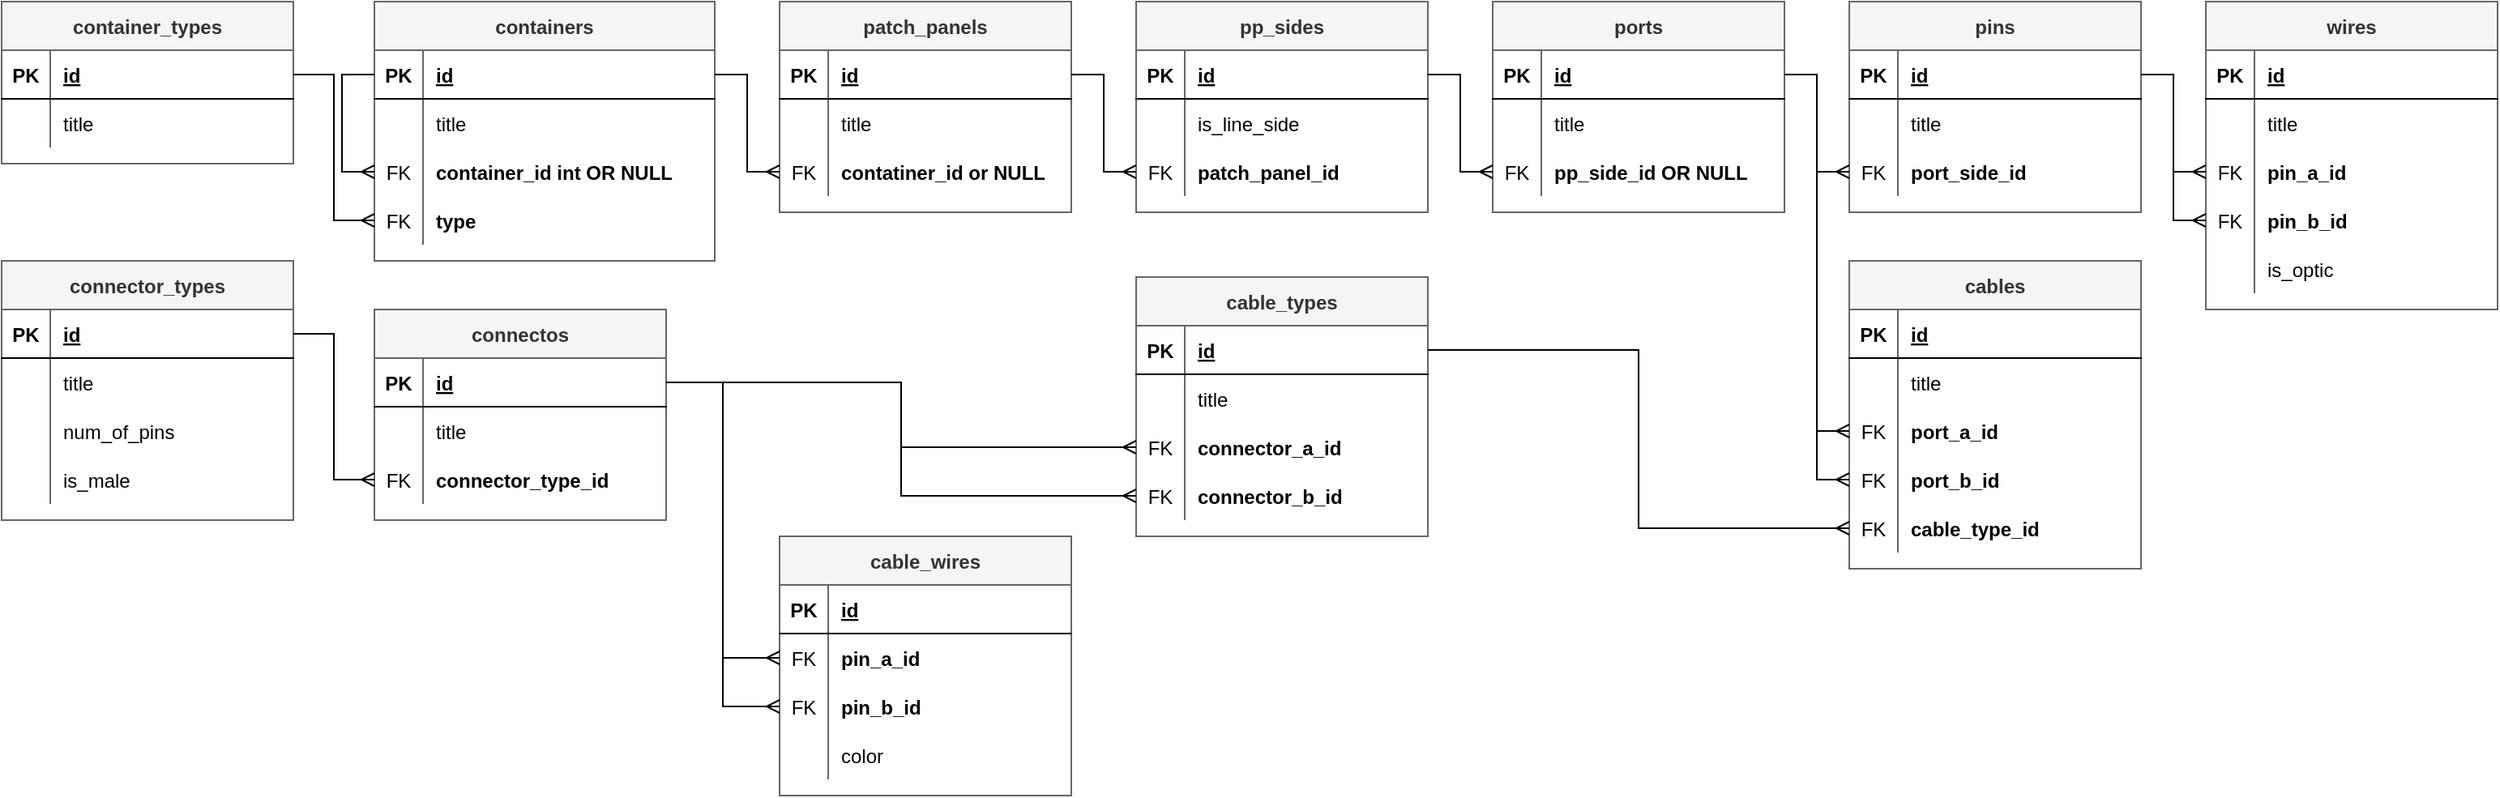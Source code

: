 <mxfile version="18.0.2" type="device"><diagram id="R2lEEEUBdFMjLlhIrx00" name="Page-1"><mxGraphModel dx="3685" dy="1444" grid="1" gridSize="10" guides="1" tooltips="1" connect="1" arrows="1" fold="1" page="1" pageScale="1" pageWidth="1100" pageHeight="850" math="0" shadow="0" extFonts="Permanent Marker^https://fonts.googleapis.com/css?family=Permanent+Marker"><root><mxCell id="0"/><mxCell id="1" parent="0"/><mxCell id="d-rkOkLlw-187rrHcZ13-1" value="containers" style="shape=table;startSize=30;container=1;collapsible=1;childLayout=tableLayout;fixedRows=1;rowLines=0;fontStyle=1;align=center;resizeLast=1;fillColor=#f5f5f5;strokeColor=#666666;fontColor=#333333;" parent="1" vertex="1"><mxGeometry x="-670" y="50" width="210" height="160" as="geometry"/></mxCell><mxCell id="d-rkOkLlw-187rrHcZ13-2" value="" style="shape=tableRow;horizontal=0;startSize=0;swimlaneHead=0;swimlaneBody=0;fillColor=none;collapsible=0;dropTarget=0;points=[[0,0.5],[1,0.5]];portConstraint=eastwest;top=0;left=0;right=0;bottom=1;" parent="d-rkOkLlw-187rrHcZ13-1" vertex="1"><mxGeometry y="30" width="210" height="30" as="geometry"/></mxCell><mxCell id="d-rkOkLlw-187rrHcZ13-3" value="PK" style="shape=partialRectangle;connectable=0;fillColor=none;top=0;left=0;bottom=0;right=0;fontStyle=1;overflow=hidden;" parent="d-rkOkLlw-187rrHcZ13-2" vertex="1"><mxGeometry width="30" height="30" as="geometry"><mxRectangle width="30" height="30" as="alternateBounds"/></mxGeometry></mxCell><mxCell id="d-rkOkLlw-187rrHcZ13-4" value="id" style="shape=partialRectangle;connectable=0;fillColor=none;top=0;left=0;bottom=0;right=0;align=left;spacingLeft=6;fontStyle=5;overflow=hidden;" parent="d-rkOkLlw-187rrHcZ13-2" vertex="1"><mxGeometry x="30" width="180" height="30" as="geometry"><mxRectangle width="180" height="30" as="alternateBounds"/></mxGeometry></mxCell><mxCell id="d-rkOkLlw-187rrHcZ13-5" value="" style="shape=tableRow;horizontal=0;startSize=0;swimlaneHead=0;swimlaneBody=0;fillColor=none;collapsible=0;dropTarget=0;points=[[0,0.5],[1,0.5]];portConstraint=eastwest;top=0;left=0;right=0;bottom=0;" parent="d-rkOkLlw-187rrHcZ13-1" vertex="1"><mxGeometry y="60" width="210" height="30" as="geometry"/></mxCell><mxCell id="d-rkOkLlw-187rrHcZ13-6" value="" style="shape=partialRectangle;connectable=0;fillColor=none;top=0;left=0;bottom=0;right=0;editable=1;overflow=hidden;" parent="d-rkOkLlw-187rrHcZ13-5" vertex="1"><mxGeometry width="30" height="30" as="geometry"><mxRectangle width="30" height="30" as="alternateBounds"/></mxGeometry></mxCell><mxCell id="d-rkOkLlw-187rrHcZ13-7" value="title" style="shape=partialRectangle;connectable=0;fillColor=none;top=0;left=0;bottom=0;right=0;align=left;spacingLeft=6;overflow=hidden;" parent="d-rkOkLlw-187rrHcZ13-5" vertex="1"><mxGeometry x="30" width="180" height="30" as="geometry"><mxRectangle width="180" height="30" as="alternateBounds"/></mxGeometry></mxCell><mxCell id="d-rkOkLlw-187rrHcZ13-31" style="edgeStyle=orthogonalEdgeStyle;rounded=0;orthogonalLoop=1;jettySize=auto;html=1;exitX=0;exitY=0.5;exitDx=0;exitDy=0;entryX=0;entryY=0.5;entryDx=0;entryDy=0;startArrow=ERmany;startFill=0;endArrow=none;endFill=0;" parent="d-rkOkLlw-187rrHcZ13-1" source="d-rkOkLlw-187rrHcZ13-8" target="d-rkOkLlw-187rrHcZ13-2" edge="1"><mxGeometry relative="1" as="geometry"/></mxCell><mxCell id="d-rkOkLlw-187rrHcZ13-8" value="" style="shape=tableRow;horizontal=0;startSize=0;swimlaneHead=0;swimlaneBody=0;fillColor=none;collapsible=0;dropTarget=0;points=[[0,0.5],[1,0.5]];portConstraint=eastwest;top=0;left=0;right=0;bottom=0;" parent="d-rkOkLlw-187rrHcZ13-1" vertex="1"><mxGeometry y="90" width="210" height="30" as="geometry"/></mxCell><mxCell id="d-rkOkLlw-187rrHcZ13-9" value="FK" style="shape=partialRectangle;connectable=0;fillColor=none;top=0;left=0;bottom=0;right=0;editable=1;overflow=hidden;" parent="d-rkOkLlw-187rrHcZ13-8" vertex="1"><mxGeometry width="30" height="30" as="geometry"><mxRectangle width="30" height="30" as="alternateBounds"/></mxGeometry></mxCell><mxCell id="d-rkOkLlw-187rrHcZ13-10" value="container_id int OR NULL" style="shape=partialRectangle;connectable=0;fillColor=none;top=0;left=0;bottom=0;right=0;align=left;spacingLeft=6;overflow=hidden;fontStyle=1" parent="d-rkOkLlw-187rrHcZ13-8" vertex="1"><mxGeometry x="30" width="180" height="30" as="geometry"><mxRectangle width="180" height="30" as="alternateBounds"/></mxGeometry></mxCell><mxCell id="d-rkOkLlw-187rrHcZ13-11" value="" style="shape=tableRow;horizontal=0;startSize=0;swimlaneHead=0;swimlaneBody=0;fillColor=none;collapsible=0;dropTarget=0;points=[[0,0.5],[1,0.5]];portConstraint=eastwest;top=0;left=0;right=0;bottom=0;fontStyle=1" parent="d-rkOkLlw-187rrHcZ13-1" vertex="1"><mxGeometry y="120" width="210" height="30" as="geometry"/></mxCell><mxCell id="d-rkOkLlw-187rrHcZ13-12" value="FK" style="shape=partialRectangle;connectable=0;fillColor=none;top=0;left=0;bottom=0;right=0;editable=1;overflow=hidden;fontStyle=0" parent="d-rkOkLlw-187rrHcZ13-11" vertex="1"><mxGeometry width="30" height="30" as="geometry"><mxRectangle width="30" height="30" as="alternateBounds"/></mxGeometry></mxCell><mxCell id="d-rkOkLlw-187rrHcZ13-13" value="type" style="shape=partialRectangle;connectable=0;fillColor=none;top=0;left=0;bottom=0;right=0;align=left;spacingLeft=6;overflow=hidden;fontStyle=1" parent="d-rkOkLlw-187rrHcZ13-11" vertex="1"><mxGeometry x="30" width="180" height="30" as="geometry"><mxRectangle width="180" height="30" as="alternateBounds"/></mxGeometry></mxCell><mxCell id="d-rkOkLlw-187rrHcZ13-17" value="container_types" style="shape=table;startSize=30;container=1;collapsible=1;childLayout=tableLayout;fixedRows=1;rowLines=0;fontStyle=1;align=center;resizeLast=1;fillColor=#f5f5f5;strokeColor=#666666;fontColor=#333333;" parent="1" vertex="1"><mxGeometry x="-900" y="50" width="180" height="100" as="geometry"/></mxCell><mxCell id="d-rkOkLlw-187rrHcZ13-18" value="" style="shape=tableRow;horizontal=0;startSize=0;swimlaneHead=0;swimlaneBody=0;fillColor=none;collapsible=0;dropTarget=0;points=[[0,0.5],[1,0.5]];portConstraint=eastwest;top=0;left=0;right=0;bottom=1;" parent="d-rkOkLlw-187rrHcZ13-17" vertex="1"><mxGeometry y="30" width="180" height="30" as="geometry"/></mxCell><mxCell id="d-rkOkLlw-187rrHcZ13-19" value="PK" style="shape=partialRectangle;connectable=0;fillColor=none;top=0;left=0;bottom=0;right=0;fontStyle=1;overflow=hidden;" parent="d-rkOkLlw-187rrHcZ13-18" vertex="1"><mxGeometry width="30" height="30" as="geometry"><mxRectangle width="30" height="30" as="alternateBounds"/></mxGeometry></mxCell><mxCell id="d-rkOkLlw-187rrHcZ13-20" value="id" style="shape=partialRectangle;connectable=0;fillColor=none;top=0;left=0;bottom=0;right=0;align=left;spacingLeft=6;fontStyle=5;overflow=hidden;" parent="d-rkOkLlw-187rrHcZ13-18" vertex="1"><mxGeometry x="30" width="150" height="30" as="geometry"><mxRectangle width="150" height="30" as="alternateBounds"/></mxGeometry></mxCell><mxCell id="d-rkOkLlw-187rrHcZ13-21" value="" style="shape=tableRow;horizontal=0;startSize=0;swimlaneHead=0;swimlaneBody=0;fillColor=none;collapsible=0;dropTarget=0;points=[[0,0.5],[1,0.5]];portConstraint=eastwest;top=0;left=0;right=0;bottom=0;" parent="d-rkOkLlw-187rrHcZ13-17" vertex="1"><mxGeometry y="60" width="180" height="30" as="geometry"/></mxCell><mxCell id="d-rkOkLlw-187rrHcZ13-22" value="" style="shape=partialRectangle;connectable=0;fillColor=none;top=0;left=0;bottom=0;right=0;editable=1;overflow=hidden;" parent="d-rkOkLlw-187rrHcZ13-21" vertex="1"><mxGeometry width="30" height="30" as="geometry"><mxRectangle width="30" height="30" as="alternateBounds"/></mxGeometry></mxCell><mxCell id="d-rkOkLlw-187rrHcZ13-23" value="title" style="shape=partialRectangle;connectable=0;fillColor=none;top=0;left=0;bottom=0;right=0;align=left;spacingLeft=6;overflow=hidden;" parent="d-rkOkLlw-187rrHcZ13-21" vertex="1"><mxGeometry x="30" width="150" height="30" as="geometry"><mxRectangle width="150" height="30" as="alternateBounds"/></mxGeometry></mxCell><mxCell id="d-rkOkLlw-187rrHcZ13-30" style="edgeStyle=orthogonalEdgeStyle;rounded=0;orthogonalLoop=1;jettySize=auto;html=1;exitX=0;exitY=0.5;exitDx=0;exitDy=0;entryX=1;entryY=0.5;entryDx=0;entryDy=0;startArrow=ERmany;startFill=0;endArrow=none;endFill=0;" parent="1" source="d-rkOkLlw-187rrHcZ13-11" target="d-rkOkLlw-187rrHcZ13-18" edge="1"><mxGeometry relative="1" as="geometry"/></mxCell><mxCell id="d-rkOkLlw-187rrHcZ13-32" value="patch_panels" style="shape=table;startSize=30;container=1;collapsible=1;childLayout=tableLayout;fixedRows=1;rowLines=0;fontStyle=1;align=center;resizeLast=1;fillColor=#f5f5f5;strokeColor=#666666;fontColor=#333333;" parent="1" vertex="1"><mxGeometry x="-420" y="50" width="180" height="130" as="geometry"/></mxCell><mxCell id="d-rkOkLlw-187rrHcZ13-33" value="" style="shape=tableRow;horizontal=0;startSize=0;swimlaneHead=0;swimlaneBody=0;fillColor=none;collapsible=0;dropTarget=0;points=[[0,0.5],[1,0.5]];portConstraint=eastwest;top=0;left=0;right=0;bottom=1;" parent="d-rkOkLlw-187rrHcZ13-32" vertex="1"><mxGeometry y="30" width="180" height="30" as="geometry"/></mxCell><mxCell id="d-rkOkLlw-187rrHcZ13-34" value="PK" style="shape=partialRectangle;connectable=0;fillColor=none;top=0;left=0;bottom=0;right=0;fontStyle=1;overflow=hidden;" parent="d-rkOkLlw-187rrHcZ13-33" vertex="1"><mxGeometry width="30" height="30" as="geometry"><mxRectangle width="30" height="30" as="alternateBounds"/></mxGeometry></mxCell><mxCell id="d-rkOkLlw-187rrHcZ13-35" value="id" style="shape=partialRectangle;connectable=0;fillColor=none;top=0;left=0;bottom=0;right=0;align=left;spacingLeft=6;fontStyle=5;overflow=hidden;" parent="d-rkOkLlw-187rrHcZ13-33" vertex="1"><mxGeometry x="30" width="150" height="30" as="geometry"><mxRectangle width="150" height="30" as="alternateBounds"/></mxGeometry></mxCell><mxCell id="d-rkOkLlw-187rrHcZ13-36" value="" style="shape=tableRow;horizontal=0;startSize=0;swimlaneHead=0;swimlaneBody=0;fillColor=none;collapsible=0;dropTarget=0;points=[[0,0.5],[1,0.5]];portConstraint=eastwest;top=0;left=0;right=0;bottom=0;" parent="d-rkOkLlw-187rrHcZ13-32" vertex="1"><mxGeometry y="60" width="180" height="30" as="geometry"/></mxCell><mxCell id="d-rkOkLlw-187rrHcZ13-37" value="" style="shape=partialRectangle;connectable=0;fillColor=none;top=0;left=0;bottom=0;right=0;editable=1;overflow=hidden;" parent="d-rkOkLlw-187rrHcZ13-36" vertex="1"><mxGeometry width="30" height="30" as="geometry"><mxRectangle width="30" height="30" as="alternateBounds"/></mxGeometry></mxCell><mxCell id="d-rkOkLlw-187rrHcZ13-38" value="title" style="shape=partialRectangle;connectable=0;fillColor=none;top=0;left=0;bottom=0;right=0;align=left;spacingLeft=6;overflow=hidden;" parent="d-rkOkLlw-187rrHcZ13-36" vertex="1"><mxGeometry x="30" width="150" height="30" as="geometry"><mxRectangle width="150" height="30" as="alternateBounds"/></mxGeometry></mxCell><mxCell id="d-rkOkLlw-187rrHcZ13-39" value="" style="shape=tableRow;horizontal=0;startSize=0;swimlaneHead=0;swimlaneBody=0;fillColor=none;collapsible=0;dropTarget=0;points=[[0,0.5],[1,0.5]];portConstraint=eastwest;top=0;left=0;right=0;bottom=0;" parent="d-rkOkLlw-187rrHcZ13-32" vertex="1"><mxGeometry y="90" width="180" height="30" as="geometry"/></mxCell><mxCell id="d-rkOkLlw-187rrHcZ13-40" value="FK" style="shape=partialRectangle;connectable=0;fillColor=none;top=0;left=0;bottom=0;right=0;editable=1;overflow=hidden;" parent="d-rkOkLlw-187rrHcZ13-39" vertex="1"><mxGeometry width="30" height="30" as="geometry"><mxRectangle width="30" height="30" as="alternateBounds"/></mxGeometry></mxCell><mxCell id="d-rkOkLlw-187rrHcZ13-41" value="contatiner_id or NULL" style="shape=partialRectangle;connectable=0;fillColor=none;top=0;left=0;bottom=0;right=0;align=left;spacingLeft=6;overflow=hidden;fontStyle=1" parent="d-rkOkLlw-187rrHcZ13-39" vertex="1"><mxGeometry x="30" width="150" height="30" as="geometry"><mxRectangle width="150" height="30" as="alternateBounds"/></mxGeometry></mxCell><mxCell id="d-rkOkLlw-187rrHcZ13-42" style="edgeStyle=orthogonalEdgeStyle;rounded=0;orthogonalLoop=1;jettySize=auto;html=1;exitX=0;exitY=0.5;exitDx=0;exitDy=0;entryX=1;entryY=0.5;entryDx=0;entryDy=0;startArrow=ERmany;startFill=0;endArrow=none;endFill=0;" parent="1" source="d-rkOkLlw-187rrHcZ13-39" target="d-rkOkLlw-187rrHcZ13-2" edge="1"><mxGeometry relative="1" as="geometry"/></mxCell><mxCell id="d-rkOkLlw-187rrHcZ13-46" value="pp_sides" style="shape=table;startSize=30;container=1;collapsible=1;childLayout=tableLayout;fixedRows=1;rowLines=0;fontStyle=1;align=center;resizeLast=1;fillColor=#f5f5f5;strokeColor=#666666;fontColor=#333333;" parent="1" vertex="1"><mxGeometry x="-200" y="50" width="180" height="130" as="geometry"/></mxCell><mxCell id="d-rkOkLlw-187rrHcZ13-47" value="" style="shape=tableRow;horizontal=0;startSize=0;swimlaneHead=0;swimlaneBody=0;fillColor=none;collapsible=0;dropTarget=0;points=[[0,0.5],[1,0.5]];portConstraint=eastwest;top=0;left=0;right=0;bottom=1;" parent="d-rkOkLlw-187rrHcZ13-46" vertex="1"><mxGeometry y="30" width="180" height="30" as="geometry"/></mxCell><mxCell id="d-rkOkLlw-187rrHcZ13-48" value="PK" style="shape=partialRectangle;connectable=0;fillColor=none;top=0;left=0;bottom=0;right=0;fontStyle=1;overflow=hidden;" parent="d-rkOkLlw-187rrHcZ13-47" vertex="1"><mxGeometry width="30" height="30" as="geometry"><mxRectangle width="30" height="30" as="alternateBounds"/></mxGeometry></mxCell><mxCell id="d-rkOkLlw-187rrHcZ13-49" value="id" style="shape=partialRectangle;connectable=0;fillColor=none;top=0;left=0;bottom=0;right=0;align=left;spacingLeft=6;fontStyle=5;overflow=hidden;" parent="d-rkOkLlw-187rrHcZ13-47" vertex="1"><mxGeometry x="30" width="150" height="30" as="geometry"><mxRectangle width="150" height="30" as="alternateBounds"/></mxGeometry></mxCell><mxCell id="d-rkOkLlw-187rrHcZ13-50" value="" style="shape=tableRow;horizontal=0;startSize=0;swimlaneHead=0;swimlaneBody=0;fillColor=none;collapsible=0;dropTarget=0;points=[[0,0.5],[1,0.5]];portConstraint=eastwest;top=0;left=0;right=0;bottom=0;" parent="d-rkOkLlw-187rrHcZ13-46" vertex="1"><mxGeometry y="60" width="180" height="30" as="geometry"/></mxCell><mxCell id="d-rkOkLlw-187rrHcZ13-51" value="" style="shape=partialRectangle;connectable=0;fillColor=none;top=0;left=0;bottom=0;right=0;editable=1;overflow=hidden;" parent="d-rkOkLlw-187rrHcZ13-50" vertex="1"><mxGeometry width="30" height="30" as="geometry"><mxRectangle width="30" height="30" as="alternateBounds"/></mxGeometry></mxCell><mxCell id="d-rkOkLlw-187rrHcZ13-52" value="is_line_side" style="shape=partialRectangle;connectable=0;fillColor=none;top=0;left=0;bottom=0;right=0;align=left;spacingLeft=6;overflow=hidden;" parent="d-rkOkLlw-187rrHcZ13-50" vertex="1"><mxGeometry x="30" width="150" height="30" as="geometry"><mxRectangle width="150" height="30" as="alternateBounds"/></mxGeometry></mxCell><mxCell id="d-rkOkLlw-187rrHcZ13-53" value="" style="shape=tableRow;horizontal=0;startSize=0;swimlaneHead=0;swimlaneBody=0;fillColor=none;collapsible=0;dropTarget=0;points=[[0,0.5],[1,0.5]];portConstraint=eastwest;top=0;left=0;right=0;bottom=0;" parent="d-rkOkLlw-187rrHcZ13-46" vertex="1"><mxGeometry y="90" width="180" height="30" as="geometry"/></mxCell><mxCell id="d-rkOkLlw-187rrHcZ13-54" value="FK" style="shape=partialRectangle;connectable=0;fillColor=none;top=0;left=0;bottom=0;right=0;editable=1;overflow=hidden;" parent="d-rkOkLlw-187rrHcZ13-53" vertex="1"><mxGeometry width="30" height="30" as="geometry"><mxRectangle width="30" height="30" as="alternateBounds"/></mxGeometry></mxCell><mxCell id="d-rkOkLlw-187rrHcZ13-55" value="patch_panel_id" style="shape=partialRectangle;connectable=0;fillColor=none;top=0;left=0;bottom=0;right=0;align=left;spacingLeft=6;overflow=hidden;fontStyle=1" parent="d-rkOkLlw-187rrHcZ13-53" vertex="1"><mxGeometry x="30" width="150" height="30" as="geometry"><mxRectangle width="150" height="30" as="alternateBounds"/></mxGeometry></mxCell><mxCell id="d-rkOkLlw-187rrHcZ13-56" style="edgeStyle=orthogonalEdgeStyle;rounded=0;orthogonalLoop=1;jettySize=auto;html=1;exitX=0;exitY=0.5;exitDx=0;exitDy=0;startArrow=ERmany;startFill=0;endArrow=none;endFill=0;" parent="1" source="d-rkOkLlw-187rrHcZ13-53" target="d-rkOkLlw-187rrHcZ13-33" edge="1"><mxGeometry relative="1" as="geometry"/></mxCell><mxCell id="d-rkOkLlw-187rrHcZ13-57" value="ports" style="shape=table;startSize=30;container=1;collapsible=1;childLayout=tableLayout;fixedRows=1;rowLines=0;fontStyle=1;align=center;resizeLast=1;fillColor=#f5f5f5;strokeColor=#666666;fontColor=#333333;" parent="1" vertex="1"><mxGeometry x="20" y="50" width="180" height="130" as="geometry"/></mxCell><mxCell id="d-rkOkLlw-187rrHcZ13-58" value="" style="shape=tableRow;horizontal=0;startSize=0;swimlaneHead=0;swimlaneBody=0;fillColor=none;collapsible=0;dropTarget=0;points=[[0,0.5],[1,0.5]];portConstraint=eastwest;top=0;left=0;right=0;bottom=1;" parent="d-rkOkLlw-187rrHcZ13-57" vertex="1"><mxGeometry y="30" width="180" height="30" as="geometry"/></mxCell><mxCell id="d-rkOkLlw-187rrHcZ13-59" value="PK" style="shape=partialRectangle;connectable=0;fillColor=none;top=0;left=0;bottom=0;right=0;fontStyle=1;overflow=hidden;" parent="d-rkOkLlw-187rrHcZ13-58" vertex="1"><mxGeometry width="30" height="30" as="geometry"><mxRectangle width="30" height="30" as="alternateBounds"/></mxGeometry></mxCell><mxCell id="d-rkOkLlw-187rrHcZ13-60" value="id" style="shape=partialRectangle;connectable=0;fillColor=none;top=0;left=0;bottom=0;right=0;align=left;spacingLeft=6;fontStyle=5;overflow=hidden;" parent="d-rkOkLlw-187rrHcZ13-58" vertex="1"><mxGeometry x="30" width="150" height="30" as="geometry"><mxRectangle width="150" height="30" as="alternateBounds"/></mxGeometry></mxCell><mxCell id="d-rkOkLlw-187rrHcZ13-61" value="" style="shape=tableRow;horizontal=0;startSize=0;swimlaneHead=0;swimlaneBody=0;fillColor=none;collapsible=0;dropTarget=0;points=[[0,0.5],[1,0.5]];portConstraint=eastwest;top=0;left=0;right=0;bottom=0;" parent="d-rkOkLlw-187rrHcZ13-57" vertex="1"><mxGeometry y="60" width="180" height="30" as="geometry"/></mxCell><mxCell id="d-rkOkLlw-187rrHcZ13-62" value="" style="shape=partialRectangle;connectable=0;fillColor=none;top=0;left=0;bottom=0;right=0;editable=1;overflow=hidden;" parent="d-rkOkLlw-187rrHcZ13-61" vertex="1"><mxGeometry width="30" height="30" as="geometry"><mxRectangle width="30" height="30" as="alternateBounds"/></mxGeometry></mxCell><mxCell id="d-rkOkLlw-187rrHcZ13-63" value="title" style="shape=partialRectangle;connectable=0;fillColor=none;top=0;left=0;bottom=0;right=0;align=left;spacingLeft=6;overflow=hidden;" parent="d-rkOkLlw-187rrHcZ13-61" vertex="1"><mxGeometry x="30" width="150" height="30" as="geometry"><mxRectangle width="150" height="30" as="alternateBounds"/></mxGeometry></mxCell><mxCell id="d-rkOkLlw-187rrHcZ13-64" value="" style="shape=tableRow;horizontal=0;startSize=0;swimlaneHead=0;swimlaneBody=0;fillColor=none;collapsible=0;dropTarget=0;points=[[0,0.5],[1,0.5]];portConstraint=eastwest;top=0;left=0;right=0;bottom=0;" parent="d-rkOkLlw-187rrHcZ13-57" vertex="1"><mxGeometry y="90" width="180" height="30" as="geometry"/></mxCell><mxCell id="d-rkOkLlw-187rrHcZ13-65" value="FK" style="shape=partialRectangle;connectable=0;fillColor=none;top=0;left=0;bottom=0;right=0;editable=1;overflow=hidden;" parent="d-rkOkLlw-187rrHcZ13-64" vertex="1"><mxGeometry width="30" height="30" as="geometry"><mxRectangle width="30" height="30" as="alternateBounds"/></mxGeometry></mxCell><mxCell id="d-rkOkLlw-187rrHcZ13-66" value="pp_side_id OR NULL" style="shape=partialRectangle;connectable=0;fillColor=none;top=0;left=0;bottom=0;right=0;align=left;spacingLeft=6;overflow=hidden;fontStyle=1" parent="d-rkOkLlw-187rrHcZ13-64" vertex="1"><mxGeometry x="30" width="150" height="30" as="geometry"><mxRectangle width="150" height="30" as="alternateBounds"/></mxGeometry></mxCell><mxCell id="d-rkOkLlw-187rrHcZ13-67" style="edgeStyle=orthogonalEdgeStyle;rounded=0;orthogonalLoop=1;jettySize=auto;html=1;exitX=0;exitY=0.5;exitDx=0;exitDy=0;entryX=1;entryY=0.5;entryDx=0;entryDy=0;startArrow=ERmany;startFill=0;endArrow=none;endFill=0;" parent="1" source="d-rkOkLlw-187rrHcZ13-64" target="d-rkOkLlw-187rrHcZ13-47" edge="1"><mxGeometry relative="1" as="geometry"/></mxCell><mxCell id="d-rkOkLlw-187rrHcZ13-79" value="pins" style="shape=table;startSize=30;container=1;collapsible=1;childLayout=tableLayout;fixedRows=1;rowLines=0;fontStyle=1;align=center;resizeLast=1;fillColor=#f5f5f5;strokeColor=#666666;fontColor=#333333;" parent="1" vertex="1"><mxGeometry x="240" y="50" width="180" height="130" as="geometry"/></mxCell><mxCell id="d-rkOkLlw-187rrHcZ13-80" value="" style="shape=tableRow;horizontal=0;startSize=0;swimlaneHead=0;swimlaneBody=0;fillColor=none;collapsible=0;dropTarget=0;points=[[0,0.5],[1,0.5]];portConstraint=eastwest;top=0;left=0;right=0;bottom=1;" parent="d-rkOkLlw-187rrHcZ13-79" vertex="1"><mxGeometry y="30" width="180" height="30" as="geometry"/></mxCell><mxCell id="d-rkOkLlw-187rrHcZ13-81" value="PK" style="shape=partialRectangle;connectable=0;fillColor=none;top=0;left=0;bottom=0;right=0;fontStyle=1;overflow=hidden;" parent="d-rkOkLlw-187rrHcZ13-80" vertex="1"><mxGeometry width="30" height="30" as="geometry"><mxRectangle width="30" height="30" as="alternateBounds"/></mxGeometry></mxCell><mxCell id="d-rkOkLlw-187rrHcZ13-82" value="id" style="shape=partialRectangle;connectable=0;fillColor=none;top=0;left=0;bottom=0;right=0;align=left;spacingLeft=6;fontStyle=5;overflow=hidden;" parent="d-rkOkLlw-187rrHcZ13-80" vertex="1"><mxGeometry x="30" width="150" height="30" as="geometry"><mxRectangle width="150" height="30" as="alternateBounds"/></mxGeometry></mxCell><mxCell id="d-rkOkLlw-187rrHcZ13-83" value="" style="shape=tableRow;horizontal=0;startSize=0;swimlaneHead=0;swimlaneBody=0;fillColor=none;collapsible=0;dropTarget=0;points=[[0,0.5],[1,0.5]];portConstraint=eastwest;top=0;left=0;right=0;bottom=0;" parent="d-rkOkLlw-187rrHcZ13-79" vertex="1"><mxGeometry y="60" width="180" height="30" as="geometry"/></mxCell><mxCell id="d-rkOkLlw-187rrHcZ13-84" value="" style="shape=partialRectangle;connectable=0;fillColor=none;top=0;left=0;bottom=0;right=0;editable=1;overflow=hidden;" parent="d-rkOkLlw-187rrHcZ13-83" vertex="1"><mxGeometry width="30" height="30" as="geometry"><mxRectangle width="30" height="30" as="alternateBounds"/></mxGeometry></mxCell><mxCell id="d-rkOkLlw-187rrHcZ13-85" value="title" style="shape=partialRectangle;connectable=0;fillColor=none;top=0;left=0;bottom=0;right=0;align=left;spacingLeft=6;overflow=hidden;" parent="d-rkOkLlw-187rrHcZ13-83" vertex="1"><mxGeometry x="30" width="150" height="30" as="geometry"><mxRectangle width="150" height="30" as="alternateBounds"/></mxGeometry></mxCell><mxCell id="d-rkOkLlw-187rrHcZ13-86" value="" style="shape=tableRow;horizontal=0;startSize=0;swimlaneHead=0;swimlaneBody=0;fillColor=none;collapsible=0;dropTarget=0;points=[[0,0.5],[1,0.5]];portConstraint=eastwest;top=0;left=0;right=0;bottom=0;" parent="d-rkOkLlw-187rrHcZ13-79" vertex="1"><mxGeometry y="90" width="180" height="30" as="geometry"/></mxCell><mxCell id="d-rkOkLlw-187rrHcZ13-87" value="FK" style="shape=partialRectangle;connectable=0;fillColor=none;top=0;left=0;bottom=0;right=0;editable=1;overflow=hidden;" parent="d-rkOkLlw-187rrHcZ13-86" vertex="1"><mxGeometry width="30" height="30" as="geometry"><mxRectangle width="30" height="30" as="alternateBounds"/></mxGeometry></mxCell><mxCell id="d-rkOkLlw-187rrHcZ13-88" value="port_side_id" style="shape=partialRectangle;connectable=0;fillColor=none;top=0;left=0;bottom=0;right=0;align=left;spacingLeft=6;overflow=hidden;fontStyle=1" parent="d-rkOkLlw-187rrHcZ13-86" vertex="1"><mxGeometry x="30" width="150" height="30" as="geometry"><mxRectangle width="150" height="30" as="alternateBounds"/></mxGeometry></mxCell><mxCell id="d-rkOkLlw-187rrHcZ13-89" style="edgeStyle=orthogonalEdgeStyle;rounded=0;orthogonalLoop=1;jettySize=auto;html=1;exitX=0;exitY=0.5;exitDx=0;exitDy=0;entryX=1;entryY=0.5;entryDx=0;entryDy=0;startArrow=ERmany;startFill=0;endArrow=none;endFill=0;" parent="1" source="d-rkOkLlw-187rrHcZ13-86" target="d-rkOkLlw-187rrHcZ13-58" edge="1"><mxGeometry relative="1" as="geometry"><mxPoint x="420" y="95" as="targetPoint"/></mxGeometry></mxCell><mxCell id="d-rkOkLlw-187rrHcZ13-90" value="cables" style="shape=table;startSize=30;container=1;collapsible=1;childLayout=tableLayout;fixedRows=1;rowLines=0;fontStyle=1;align=center;resizeLast=1;fillColor=#f5f5f5;strokeColor=#666666;fontColor=#333333;" parent="1" vertex="1"><mxGeometry x="240" y="210" width="180" height="190" as="geometry"/></mxCell><mxCell id="d-rkOkLlw-187rrHcZ13-91" value="" style="shape=tableRow;horizontal=0;startSize=0;swimlaneHead=0;swimlaneBody=0;fillColor=none;collapsible=0;dropTarget=0;points=[[0,0.5],[1,0.5]];portConstraint=eastwest;top=0;left=0;right=0;bottom=1;" parent="d-rkOkLlw-187rrHcZ13-90" vertex="1"><mxGeometry y="30" width="180" height="30" as="geometry"/></mxCell><mxCell id="d-rkOkLlw-187rrHcZ13-92" value="PK" style="shape=partialRectangle;connectable=0;fillColor=none;top=0;left=0;bottom=0;right=0;fontStyle=1;overflow=hidden;" parent="d-rkOkLlw-187rrHcZ13-91" vertex="1"><mxGeometry width="30" height="30" as="geometry"><mxRectangle width="30" height="30" as="alternateBounds"/></mxGeometry></mxCell><mxCell id="d-rkOkLlw-187rrHcZ13-93" value="id" style="shape=partialRectangle;connectable=0;fillColor=none;top=0;left=0;bottom=0;right=0;align=left;spacingLeft=6;fontStyle=5;overflow=hidden;" parent="d-rkOkLlw-187rrHcZ13-91" vertex="1"><mxGeometry x="30" width="150" height="30" as="geometry"><mxRectangle width="150" height="30" as="alternateBounds"/></mxGeometry></mxCell><mxCell id="d-rkOkLlw-187rrHcZ13-94" value="" style="shape=tableRow;horizontal=0;startSize=0;swimlaneHead=0;swimlaneBody=0;fillColor=none;collapsible=0;dropTarget=0;points=[[0,0.5],[1,0.5]];portConstraint=eastwest;top=0;left=0;right=0;bottom=0;" parent="d-rkOkLlw-187rrHcZ13-90" vertex="1"><mxGeometry y="60" width="180" height="30" as="geometry"/></mxCell><mxCell id="d-rkOkLlw-187rrHcZ13-95" value="" style="shape=partialRectangle;connectable=0;fillColor=none;top=0;left=0;bottom=0;right=0;editable=1;overflow=hidden;" parent="d-rkOkLlw-187rrHcZ13-94" vertex="1"><mxGeometry width="30" height="30" as="geometry"><mxRectangle width="30" height="30" as="alternateBounds"/></mxGeometry></mxCell><mxCell id="d-rkOkLlw-187rrHcZ13-96" value="title" style="shape=partialRectangle;connectable=0;fillColor=none;top=0;left=0;bottom=0;right=0;align=left;spacingLeft=6;overflow=hidden;" parent="d-rkOkLlw-187rrHcZ13-94" vertex="1"><mxGeometry x="30" width="150" height="30" as="geometry"><mxRectangle width="150" height="30" as="alternateBounds"/></mxGeometry></mxCell><mxCell id="d-rkOkLlw-187rrHcZ13-97" value="" style="shape=tableRow;horizontal=0;startSize=0;swimlaneHead=0;swimlaneBody=0;fillColor=none;collapsible=0;dropTarget=0;points=[[0,0.5],[1,0.5]];portConstraint=eastwest;top=0;left=0;right=0;bottom=0;" parent="d-rkOkLlw-187rrHcZ13-90" vertex="1"><mxGeometry y="90" width="180" height="30" as="geometry"/></mxCell><mxCell id="d-rkOkLlw-187rrHcZ13-98" value="FK" style="shape=partialRectangle;connectable=0;fillColor=none;top=0;left=0;bottom=0;right=0;editable=1;overflow=hidden;" parent="d-rkOkLlw-187rrHcZ13-97" vertex="1"><mxGeometry width="30" height="30" as="geometry"><mxRectangle width="30" height="30" as="alternateBounds"/></mxGeometry></mxCell><mxCell id="d-rkOkLlw-187rrHcZ13-99" value="port_a_id" style="shape=partialRectangle;connectable=0;fillColor=none;top=0;left=0;bottom=0;right=0;align=left;spacingLeft=6;overflow=hidden;fontStyle=1" parent="d-rkOkLlw-187rrHcZ13-97" vertex="1"><mxGeometry x="30" width="150" height="30" as="geometry"><mxRectangle width="150" height="30" as="alternateBounds"/></mxGeometry></mxCell><mxCell id="d-rkOkLlw-187rrHcZ13-110" value="" style="shape=tableRow;horizontal=0;startSize=0;swimlaneHead=0;swimlaneBody=0;fillColor=none;collapsible=0;dropTarget=0;points=[[0,0.5],[1,0.5]];portConstraint=eastwest;top=0;left=0;right=0;bottom=0;" parent="d-rkOkLlw-187rrHcZ13-90" vertex="1"><mxGeometry y="120" width="180" height="30" as="geometry"/></mxCell><mxCell id="d-rkOkLlw-187rrHcZ13-111" value="FK" style="shape=partialRectangle;connectable=0;fillColor=none;top=0;left=0;bottom=0;right=0;editable=1;overflow=hidden;" parent="d-rkOkLlw-187rrHcZ13-110" vertex="1"><mxGeometry width="30" height="30" as="geometry"><mxRectangle width="30" height="30" as="alternateBounds"/></mxGeometry></mxCell><mxCell id="d-rkOkLlw-187rrHcZ13-112" value="port_b_id" style="shape=partialRectangle;connectable=0;fillColor=none;top=0;left=0;bottom=0;right=0;align=left;spacingLeft=6;overflow=hidden;fontStyle=1" parent="d-rkOkLlw-187rrHcZ13-110" vertex="1"><mxGeometry x="30" width="150" height="30" as="geometry"><mxRectangle width="150" height="30" as="alternateBounds"/></mxGeometry></mxCell><mxCell id="d-rkOkLlw-187rrHcZ13-126" value="" style="shape=tableRow;horizontal=0;startSize=0;swimlaneHead=0;swimlaneBody=0;fillColor=none;collapsible=0;dropTarget=0;points=[[0,0.5],[1,0.5]];portConstraint=eastwest;top=0;left=0;right=0;bottom=0;" parent="d-rkOkLlw-187rrHcZ13-90" vertex="1"><mxGeometry y="150" width="180" height="30" as="geometry"/></mxCell><mxCell id="d-rkOkLlw-187rrHcZ13-127" value="FK" style="shape=partialRectangle;connectable=0;fillColor=none;top=0;left=0;bottom=0;right=0;editable=1;overflow=hidden;" parent="d-rkOkLlw-187rrHcZ13-126" vertex="1"><mxGeometry width="30" height="30" as="geometry"><mxRectangle width="30" height="30" as="alternateBounds"/></mxGeometry></mxCell><mxCell id="d-rkOkLlw-187rrHcZ13-128" value="cable_type_id" style="shape=partialRectangle;connectable=0;fillColor=none;top=0;left=0;bottom=0;right=0;align=left;spacingLeft=6;overflow=hidden;fontStyle=1" parent="d-rkOkLlw-187rrHcZ13-126" vertex="1"><mxGeometry x="30" width="150" height="30" as="geometry"><mxRectangle width="150" height="30" as="alternateBounds"/></mxGeometry></mxCell><mxCell id="d-rkOkLlw-187rrHcZ13-113" style="edgeStyle=orthogonalEdgeStyle;rounded=0;orthogonalLoop=1;jettySize=auto;html=1;exitX=0;exitY=0.5;exitDx=0;exitDy=0;startArrow=ERmany;startFill=0;endArrow=none;endFill=0;entryX=1;entryY=0.5;entryDx=0;entryDy=0;" parent="1" source="d-rkOkLlw-187rrHcZ13-97" target="d-rkOkLlw-187rrHcZ13-58" edge="1"><mxGeometry relative="1" as="geometry"><mxPoint x="420" y="95" as="targetPoint"/></mxGeometry></mxCell><mxCell id="d-rkOkLlw-187rrHcZ13-115" style="edgeStyle=orthogonalEdgeStyle;rounded=0;orthogonalLoop=1;jettySize=auto;html=1;exitX=0;exitY=0.5;exitDx=0;exitDy=0;startArrow=ERmany;startFill=0;endArrow=none;endFill=0;entryX=1;entryY=0.5;entryDx=0;entryDy=0;" parent="1" source="d-rkOkLlw-187rrHcZ13-110" target="d-rkOkLlw-187rrHcZ13-58" edge="1"><mxGeometry relative="1" as="geometry"><mxPoint x="420" y="95" as="targetPoint"/></mxGeometry></mxCell><mxCell id="d-rkOkLlw-187rrHcZ13-116" value="cable_types" style="shape=table;startSize=30;container=1;collapsible=1;childLayout=tableLayout;fixedRows=1;rowLines=0;fontStyle=1;align=center;resizeLast=1;fillColor=#f5f5f5;strokeColor=#666666;fontColor=#333333;" parent="1" vertex="1"><mxGeometry x="-200" y="220" width="180" height="160" as="geometry"/></mxCell><mxCell id="d-rkOkLlw-187rrHcZ13-117" value="" style="shape=tableRow;horizontal=0;startSize=0;swimlaneHead=0;swimlaneBody=0;fillColor=none;collapsible=0;dropTarget=0;points=[[0,0.5],[1,0.5]];portConstraint=eastwest;top=0;left=0;right=0;bottom=1;" parent="d-rkOkLlw-187rrHcZ13-116" vertex="1"><mxGeometry y="30" width="180" height="30" as="geometry"/></mxCell><mxCell id="d-rkOkLlw-187rrHcZ13-118" value="PK" style="shape=partialRectangle;connectable=0;fillColor=none;top=0;left=0;bottom=0;right=0;fontStyle=1;overflow=hidden;" parent="d-rkOkLlw-187rrHcZ13-117" vertex="1"><mxGeometry width="30" height="30" as="geometry"><mxRectangle width="30" height="30" as="alternateBounds"/></mxGeometry></mxCell><mxCell id="d-rkOkLlw-187rrHcZ13-119" value="id" style="shape=partialRectangle;connectable=0;fillColor=none;top=0;left=0;bottom=0;right=0;align=left;spacingLeft=6;fontStyle=5;overflow=hidden;" parent="d-rkOkLlw-187rrHcZ13-117" vertex="1"><mxGeometry x="30" width="150" height="30" as="geometry"><mxRectangle width="150" height="30" as="alternateBounds"/></mxGeometry></mxCell><mxCell id="d-rkOkLlw-187rrHcZ13-120" value="" style="shape=tableRow;horizontal=0;startSize=0;swimlaneHead=0;swimlaneBody=0;fillColor=none;collapsible=0;dropTarget=0;points=[[0,0.5],[1,0.5]];portConstraint=eastwest;top=0;left=0;right=0;bottom=0;" parent="d-rkOkLlw-187rrHcZ13-116" vertex="1"><mxGeometry y="60" width="180" height="30" as="geometry"/></mxCell><mxCell id="d-rkOkLlw-187rrHcZ13-121" value="" style="shape=partialRectangle;connectable=0;fillColor=none;top=0;left=0;bottom=0;right=0;editable=1;overflow=hidden;" parent="d-rkOkLlw-187rrHcZ13-120" vertex="1"><mxGeometry width="30" height="30" as="geometry"><mxRectangle width="30" height="30" as="alternateBounds"/></mxGeometry></mxCell><mxCell id="d-rkOkLlw-187rrHcZ13-122" value="title" style="shape=partialRectangle;connectable=0;fillColor=none;top=0;left=0;bottom=0;right=0;align=left;spacingLeft=6;overflow=hidden;" parent="d-rkOkLlw-187rrHcZ13-120" vertex="1"><mxGeometry x="30" width="150" height="30" as="geometry"><mxRectangle width="150" height="30" as="alternateBounds"/></mxGeometry></mxCell><mxCell id="d-rkOkLlw-187rrHcZ13-137" value="" style="shape=tableRow;horizontal=0;startSize=0;swimlaneHead=0;swimlaneBody=0;fillColor=none;collapsible=0;dropTarget=0;points=[[0,0.5],[1,0.5]];portConstraint=eastwest;top=0;left=0;right=0;bottom=0;" parent="d-rkOkLlw-187rrHcZ13-116" vertex="1"><mxGeometry y="90" width="180" height="30" as="geometry"/></mxCell><mxCell id="d-rkOkLlw-187rrHcZ13-138" value="FK" style="shape=partialRectangle;connectable=0;fillColor=none;top=0;left=0;bottom=0;right=0;editable=1;overflow=hidden;" parent="d-rkOkLlw-187rrHcZ13-137" vertex="1"><mxGeometry width="30" height="30" as="geometry"><mxRectangle width="30" height="30" as="alternateBounds"/></mxGeometry></mxCell><mxCell id="d-rkOkLlw-187rrHcZ13-139" value="connector_a_id" style="shape=partialRectangle;connectable=0;fillColor=none;top=0;left=0;bottom=0;right=0;align=left;spacingLeft=6;overflow=hidden;fontStyle=1" parent="d-rkOkLlw-187rrHcZ13-137" vertex="1"><mxGeometry x="30" width="150" height="30" as="geometry"><mxRectangle width="150" height="30" as="alternateBounds"/></mxGeometry></mxCell><mxCell id="d-rkOkLlw-187rrHcZ13-140" value="" style="shape=tableRow;horizontal=0;startSize=0;swimlaneHead=0;swimlaneBody=0;fillColor=none;collapsible=0;dropTarget=0;points=[[0,0.5],[1,0.5]];portConstraint=eastwest;top=0;left=0;right=0;bottom=0;" parent="d-rkOkLlw-187rrHcZ13-116" vertex="1"><mxGeometry y="120" width="180" height="30" as="geometry"/></mxCell><mxCell id="d-rkOkLlw-187rrHcZ13-141" value="FK" style="shape=partialRectangle;connectable=0;fillColor=none;top=0;left=0;bottom=0;right=0;editable=1;overflow=hidden;" parent="d-rkOkLlw-187rrHcZ13-140" vertex="1"><mxGeometry width="30" height="30" as="geometry"><mxRectangle width="30" height="30" as="alternateBounds"/></mxGeometry></mxCell><mxCell id="d-rkOkLlw-187rrHcZ13-142" value="connector_b_id" style="shape=partialRectangle;connectable=0;fillColor=none;top=0;left=0;bottom=0;right=0;align=left;spacingLeft=6;overflow=hidden;fontStyle=1" parent="d-rkOkLlw-187rrHcZ13-140" vertex="1"><mxGeometry x="30" width="150" height="30" as="geometry"><mxRectangle width="150" height="30" as="alternateBounds"/></mxGeometry></mxCell><mxCell id="d-rkOkLlw-187rrHcZ13-129" style="edgeStyle=orthogonalEdgeStyle;rounded=0;orthogonalLoop=1;jettySize=auto;html=1;exitX=0;exitY=0.5;exitDx=0;exitDy=0;entryX=1;entryY=0.5;entryDx=0;entryDy=0;startArrow=ERmany;startFill=0;endArrow=none;endFill=0;" parent="1" source="d-rkOkLlw-187rrHcZ13-126" target="d-rkOkLlw-187rrHcZ13-117" edge="1"><mxGeometry relative="1" as="geometry"/></mxCell><mxCell id="d-rkOkLlw-187rrHcZ13-130" value="connector_types" style="shape=table;startSize=30;container=1;collapsible=1;childLayout=tableLayout;fixedRows=1;rowLines=0;fontStyle=1;align=center;resizeLast=1;fillColor=#f5f5f5;strokeColor=#666666;fontColor=#333333;" parent="1" vertex="1"><mxGeometry x="-900" y="210" width="180" height="160" as="geometry"/></mxCell><mxCell id="d-rkOkLlw-187rrHcZ13-131" value="" style="shape=tableRow;horizontal=0;startSize=0;swimlaneHead=0;swimlaneBody=0;fillColor=none;collapsible=0;dropTarget=0;points=[[0,0.5],[1,0.5]];portConstraint=eastwest;top=0;left=0;right=0;bottom=1;" parent="d-rkOkLlw-187rrHcZ13-130" vertex="1"><mxGeometry y="30" width="180" height="30" as="geometry"/></mxCell><mxCell id="d-rkOkLlw-187rrHcZ13-132" value="PK" style="shape=partialRectangle;connectable=0;fillColor=none;top=0;left=0;bottom=0;right=0;fontStyle=1;overflow=hidden;" parent="d-rkOkLlw-187rrHcZ13-131" vertex="1"><mxGeometry width="30" height="30" as="geometry"><mxRectangle width="30" height="30" as="alternateBounds"/></mxGeometry></mxCell><mxCell id="d-rkOkLlw-187rrHcZ13-133" value="id" style="shape=partialRectangle;connectable=0;fillColor=none;top=0;left=0;bottom=0;right=0;align=left;spacingLeft=6;fontStyle=5;overflow=hidden;" parent="d-rkOkLlw-187rrHcZ13-131" vertex="1"><mxGeometry x="30" width="150" height="30" as="geometry"><mxRectangle width="150" height="30" as="alternateBounds"/></mxGeometry></mxCell><mxCell id="d-rkOkLlw-187rrHcZ13-134" value="" style="shape=tableRow;horizontal=0;startSize=0;swimlaneHead=0;swimlaneBody=0;fillColor=none;collapsible=0;dropTarget=0;points=[[0,0.5],[1,0.5]];portConstraint=eastwest;top=0;left=0;right=0;bottom=0;" parent="d-rkOkLlw-187rrHcZ13-130" vertex="1"><mxGeometry y="60" width="180" height="30" as="geometry"/></mxCell><mxCell id="d-rkOkLlw-187rrHcZ13-135" value="" style="shape=partialRectangle;connectable=0;fillColor=none;top=0;left=0;bottom=0;right=0;editable=1;overflow=hidden;" parent="d-rkOkLlw-187rrHcZ13-134" vertex="1"><mxGeometry width="30" height="30" as="geometry"><mxRectangle width="30" height="30" as="alternateBounds"/></mxGeometry></mxCell><mxCell id="d-rkOkLlw-187rrHcZ13-136" value="title" style="shape=partialRectangle;connectable=0;fillColor=none;top=0;left=0;bottom=0;right=0;align=left;spacingLeft=6;overflow=hidden;" parent="d-rkOkLlw-187rrHcZ13-134" vertex="1"><mxGeometry x="30" width="150" height="30" as="geometry"><mxRectangle width="150" height="30" as="alternateBounds"/></mxGeometry></mxCell><mxCell id="d-rkOkLlw-187rrHcZ13-145" value="" style="shape=tableRow;horizontal=0;startSize=0;swimlaneHead=0;swimlaneBody=0;fillColor=none;collapsible=0;dropTarget=0;points=[[0,0.5],[1,0.5]];portConstraint=eastwest;top=0;left=0;right=0;bottom=0;" parent="d-rkOkLlw-187rrHcZ13-130" vertex="1"><mxGeometry y="90" width="180" height="30" as="geometry"/></mxCell><mxCell id="d-rkOkLlw-187rrHcZ13-146" value="" style="shape=partialRectangle;connectable=0;fillColor=none;top=0;left=0;bottom=0;right=0;editable=1;overflow=hidden;" parent="d-rkOkLlw-187rrHcZ13-145" vertex="1"><mxGeometry width="30" height="30" as="geometry"><mxRectangle width="30" height="30" as="alternateBounds"/></mxGeometry></mxCell><mxCell id="d-rkOkLlw-187rrHcZ13-147" value="num_of_pins" style="shape=partialRectangle;connectable=0;fillColor=none;top=0;left=0;bottom=0;right=0;align=left;spacingLeft=6;overflow=hidden;" parent="d-rkOkLlw-187rrHcZ13-145" vertex="1"><mxGeometry x="30" width="150" height="30" as="geometry"><mxRectangle width="150" height="30" as="alternateBounds"/></mxGeometry></mxCell><mxCell id="d-rkOkLlw-187rrHcZ13-148" value="" style="shape=tableRow;horizontal=0;startSize=0;swimlaneHead=0;swimlaneBody=0;fillColor=none;collapsible=0;dropTarget=0;points=[[0,0.5],[1,0.5]];portConstraint=eastwest;top=0;left=0;right=0;bottom=0;" parent="d-rkOkLlw-187rrHcZ13-130" vertex="1"><mxGeometry y="120" width="180" height="30" as="geometry"/></mxCell><mxCell id="d-rkOkLlw-187rrHcZ13-149" value="" style="shape=partialRectangle;connectable=0;fillColor=none;top=0;left=0;bottom=0;right=0;editable=1;overflow=hidden;" parent="d-rkOkLlw-187rrHcZ13-148" vertex="1"><mxGeometry width="30" height="30" as="geometry"><mxRectangle width="30" height="30" as="alternateBounds"/></mxGeometry></mxCell><mxCell id="d-rkOkLlw-187rrHcZ13-150" value="is_male" style="shape=partialRectangle;connectable=0;fillColor=none;top=0;left=0;bottom=0;right=0;align=left;spacingLeft=6;overflow=hidden;" parent="d-rkOkLlw-187rrHcZ13-148" vertex="1"><mxGeometry x="30" width="150" height="30" as="geometry"><mxRectangle width="150" height="30" as="alternateBounds"/></mxGeometry></mxCell><mxCell id="d-rkOkLlw-187rrHcZ13-143" style="edgeStyle=orthogonalEdgeStyle;rounded=0;orthogonalLoop=1;jettySize=auto;html=1;exitX=0;exitY=0.5;exitDx=0;exitDy=0;startArrow=ERmany;startFill=0;endArrow=none;endFill=0;entryX=1;entryY=0.5;entryDx=0;entryDy=0;" parent="1" source="d-rkOkLlw-187rrHcZ13-137" target="d-rkOkLlw-187rrHcZ13-180" edge="1"><mxGeometry relative="1" as="geometry"><mxPoint x="240" y="500" as="targetPoint"/></mxGeometry></mxCell><mxCell id="d-rkOkLlw-187rrHcZ13-144" style="edgeStyle=orthogonalEdgeStyle;rounded=0;orthogonalLoop=1;jettySize=auto;html=1;exitX=0;exitY=0.5;exitDx=0;exitDy=0;startArrow=ERmany;startFill=0;endArrow=none;endFill=0;entryX=1;entryY=0.5;entryDx=0;entryDy=0;" parent="1" source="d-rkOkLlw-187rrHcZ13-140" target="d-rkOkLlw-187rrHcZ13-180" edge="1"><mxGeometry relative="1" as="geometry"><mxPoint x="20" y="420" as="targetPoint"/></mxGeometry></mxCell><mxCell id="d-rkOkLlw-187rrHcZ13-151" value="wires" style="shape=table;startSize=30;container=1;collapsible=1;childLayout=tableLayout;fixedRows=1;rowLines=0;fontStyle=1;align=center;resizeLast=1;fillColor=#f5f5f5;strokeColor=#666666;fontColor=#333333;" parent="1" vertex="1"><mxGeometry x="460" y="50" width="180" height="190" as="geometry"/></mxCell><mxCell id="d-rkOkLlw-187rrHcZ13-152" value="" style="shape=tableRow;horizontal=0;startSize=0;swimlaneHead=0;swimlaneBody=0;fillColor=none;collapsible=0;dropTarget=0;points=[[0,0.5],[1,0.5]];portConstraint=eastwest;top=0;left=0;right=0;bottom=1;" parent="d-rkOkLlw-187rrHcZ13-151" vertex="1"><mxGeometry y="30" width="180" height="30" as="geometry"/></mxCell><mxCell id="d-rkOkLlw-187rrHcZ13-153" value="PK" style="shape=partialRectangle;connectable=0;fillColor=none;top=0;left=0;bottom=0;right=0;fontStyle=1;overflow=hidden;" parent="d-rkOkLlw-187rrHcZ13-152" vertex="1"><mxGeometry width="30" height="30" as="geometry"><mxRectangle width="30" height="30" as="alternateBounds"/></mxGeometry></mxCell><mxCell id="d-rkOkLlw-187rrHcZ13-154" value="id" style="shape=partialRectangle;connectable=0;fillColor=none;top=0;left=0;bottom=0;right=0;align=left;spacingLeft=6;fontStyle=5;overflow=hidden;" parent="d-rkOkLlw-187rrHcZ13-152" vertex="1"><mxGeometry x="30" width="150" height="30" as="geometry"><mxRectangle width="150" height="30" as="alternateBounds"/></mxGeometry></mxCell><mxCell id="d-rkOkLlw-187rrHcZ13-155" value="" style="shape=tableRow;horizontal=0;startSize=0;swimlaneHead=0;swimlaneBody=0;fillColor=none;collapsible=0;dropTarget=0;points=[[0,0.5],[1,0.5]];portConstraint=eastwest;top=0;left=0;right=0;bottom=0;" parent="d-rkOkLlw-187rrHcZ13-151" vertex="1"><mxGeometry y="60" width="180" height="30" as="geometry"/></mxCell><mxCell id="d-rkOkLlw-187rrHcZ13-156" value="" style="shape=partialRectangle;connectable=0;fillColor=none;top=0;left=0;bottom=0;right=0;editable=1;overflow=hidden;" parent="d-rkOkLlw-187rrHcZ13-155" vertex="1"><mxGeometry width="30" height="30" as="geometry"><mxRectangle width="30" height="30" as="alternateBounds"/></mxGeometry></mxCell><mxCell id="d-rkOkLlw-187rrHcZ13-157" value="title" style="shape=partialRectangle;connectable=0;fillColor=none;top=0;left=0;bottom=0;right=0;align=left;spacingLeft=6;overflow=hidden;" parent="d-rkOkLlw-187rrHcZ13-155" vertex="1"><mxGeometry x="30" width="150" height="30" as="geometry"><mxRectangle width="150" height="30" as="alternateBounds"/></mxGeometry></mxCell><mxCell id="d-rkOkLlw-187rrHcZ13-158" value="" style="shape=tableRow;horizontal=0;startSize=0;swimlaneHead=0;swimlaneBody=0;fillColor=none;collapsible=0;dropTarget=0;points=[[0,0.5],[1,0.5]];portConstraint=eastwest;top=0;left=0;right=0;bottom=0;" parent="d-rkOkLlw-187rrHcZ13-151" vertex="1"><mxGeometry y="90" width="180" height="30" as="geometry"/></mxCell><mxCell id="d-rkOkLlw-187rrHcZ13-159" value="FK" style="shape=partialRectangle;connectable=0;fillColor=none;top=0;left=0;bottom=0;right=0;editable=1;overflow=hidden;" parent="d-rkOkLlw-187rrHcZ13-158" vertex="1"><mxGeometry width="30" height="30" as="geometry"><mxRectangle width="30" height="30" as="alternateBounds"/></mxGeometry></mxCell><mxCell id="d-rkOkLlw-187rrHcZ13-160" value="pin_a_id" style="shape=partialRectangle;connectable=0;fillColor=none;top=0;left=0;bottom=0;right=0;align=left;spacingLeft=6;overflow=hidden;fontStyle=1" parent="d-rkOkLlw-187rrHcZ13-158" vertex="1"><mxGeometry x="30" width="150" height="30" as="geometry"><mxRectangle width="150" height="30" as="alternateBounds"/></mxGeometry></mxCell><mxCell id="d-rkOkLlw-187rrHcZ13-161" value="" style="shape=tableRow;horizontal=0;startSize=0;swimlaneHead=0;swimlaneBody=0;fillColor=none;collapsible=0;dropTarget=0;points=[[0,0.5],[1,0.5]];portConstraint=eastwest;top=0;left=0;right=0;bottom=0;" parent="d-rkOkLlw-187rrHcZ13-151" vertex="1"><mxGeometry y="120" width="180" height="30" as="geometry"/></mxCell><mxCell id="d-rkOkLlw-187rrHcZ13-162" value="FK" style="shape=partialRectangle;connectable=0;fillColor=none;top=0;left=0;bottom=0;right=0;editable=1;overflow=hidden;" parent="d-rkOkLlw-187rrHcZ13-161" vertex="1"><mxGeometry width="30" height="30" as="geometry"><mxRectangle width="30" height="30" as="alternateBounds"/></mxGeometry></mxCell><mxCell id="d-rkOkLlw-187rrHcZ13-163" value="pin_b_id" style="shape=partialRectangle;connectable=0;fillColor=none;top=0;left=0;bottom=0;right=0;align=left;spacingLeft=6;overflow=hidden;fontStyle=1" parent="d-rkOkLlw-187rrHcZ13-161" vertex="1"><mxGeometry x="30" width="150" height="30" as="geometry"><mxRectangle width="150" height="30" as="alternateBounds"/></mxGeometry></mxCell><mxCell id="d-rkOkLlw-187rrHcZ13-217" value="" style="shape=tableRow;horizontal=0;startSize=0;swimlaneHead=0;swimlaneBody=0;fillColor=none;collapsible=0;dropTarget=0;points=[[0,0.5],[1,0.5]];portConstraint=eastwest;top=0;left=0;right=0;bottom=0;" parent="d-rkOkLlw-187rrHcZ13-151" vertex="1"><mxGeometry y="150" width="180" height="30" as="geometry"/></mxCell><mxCell id="d-rkOkLlw-187rrHcZ13-218" value="" style="shape=partialRectangle;connectable=0;fillColor=none;top=0;left=0;bottom=0;right=0;editable=1;overflow=hidden;" parent="d-rkOkLlw-187rrHcZ13-217" vertex="1"><mxGeometry width="30" height="30" as="geometry"><mxRectangle width="30" height="30" as="alternateBounds"/></mxGeometry></mxCell><mxCell id="d-rkOkLlw-187rrHcZ13-219" value="is_optic" style="shape=partialRectangle;connectable=0;fillColor=none;top=0;left=0;bottom=0;right=0;align=left;spacingLeft=6;overflow=hidden;" parent="d-rkOkLlw-187rrHcZ13-217" vertex="1"><mxGeometry x="30" width="150" height="30" as="geometry"><mxRectangle width="150" height="30" as="alternateBounds"/></mxGeometry></mxCell><mxCell id="d-rkOkLlw-187rrHcZ13-164" style="edgeStyle=orthogonalEdgeStyle;rounded=0;orthogonalLoop=1;jettySize=auto;html=1;exitX=0;exitY=0.5;exitDx=0;exitDy=0;entryX=1;entryY=0.5;entryDx=0;entryDy=0;startArrow=ERmany;startFill=0;endArrow=none;endFill=0;" parent="1" source="d-rkOkLlw-187rrHcZ13-158" target="d-rkOkLlw-187rrHcZ13-80" edge="1"><mxGeometry relative="1" as="geometry"/></mxCell><mxCell id="d-rkOkLlw-187rrHcZ13-165" style="edgeStyle=orthogonalEdgeStyle;rounded=0;orthogonalLoop=1;jettySize=auto;html=1;exitX=0;exitY=0.5;exitDx=0;exitDy=0;startArrow=ERmany;startFill=0;endArrow=none;endFill=0;entryX=1;entryY=0.5;entryDx=0;entryDy=0;" parent="1" source="d-rkOkLlw-187rrHcZ13-161" target="d-rkOkLlw-187rrHcZ13-80" edge="1"><mxGeometry relative="1" as="geometry"><mxPoint x="-20" y="510" as="targetPoint"/></mxGeometry></mxCell><mxCell id="d-rkOkLlw-187rrHcZ13-166" value="cable_wires" style="shape=table;startSize=30;container=1;collapsible=1;childLayout=tableLayout;fixedRows=1;rowLines=0;fontStyle=1;align=center;resizeLast=1;fillColor=#f5f5f5;strokeColor=#666666;fontColor=#333333;" parent="1" vertex="1"><mxGeometry x="-420" y="380" width="180" height="160" as="geometry"/></mxCell><mxCell id="d-rkOkLlw-187rrHcZ13-167" value="" style="shape=tableRow;horizontal=0;startSize=0;swimlaneHead=0;swimlaneBody=0;fillColor=none;collapsible=0;dropTarget=0;points=[[0,0.5],[1,0.5]];portConstraint=eastwest;top=0;left=0;right=0;bottom=1;" parent="d-rkOkLlw-187rrHcZ13-166" vertex="1"><mxGeometry y="30" width="180" height="30" as="geometry"/></mxCell><mxCell id="d-rkOkLlw-187rrHcZ13-168" value="PK" style="shape=partialRectangle;connectable=0;fillColor=none;top=0;left=0;bottom=0;right=0;fontStyle=1;overflow=hidden;" parent="d-rkOkLlw-187rrHcZ13-167" vertex="1"><mxGeometry width="30" height="30" as="geometry"><mxRectangle width="30" height="30" as="alternateBounds"/></mxGeometry></mxCell><mxCell id="d-rkOkLlw-187rrHcZ13-169" value="id" style="shape=partialRectangle;connectable=0;fillColor=none;top=0;left=0;bottom=0;right=0;align=left;spacingLeft=6;fontStyle=5;overflow=hidden;" parent="d-rkOkLlw-187rrHcZ13-167" vertex="1"><mxGeometry x="30" width="150" height="30" as="geometry"><mxRectangle width="150" height="30" as="alternateBounds"/></mxGeometry></mxCell><mxCell id="d-rkOkLlw-187rrHcZ13-173" value="" style="shape=tableRow;horizontal=0;startSize=0;swimlaneHead=0;swimlaneBody=0;fillColor=none;collapsible=0;dropTarget=0;points=[[0,0.5],[1,0.5]];portConstraint=eastwest;top=0;left=0;right=0;bottom=0;" parent="d-rkOkLlw-187rrHcZ13-166" vertex="1"><mxGeometry y="60" width="180" height="30" as="geometry"/></mxCell><mxCell id="d-rkOkLlw-187rrHcZ13-174" value="FK" style="shape=partialRectangle;connectable=0;fillColor=none;top=0;left=0;bottom=0;right=0;editable=1;overflow=hidden;" parent="d-rkOkLlw-187rrHcZ13-173" vertex="1"><mxGeometry width="30" height="30" as="geometry"><mxRectangle width="30" height="30" as="alternateBounds"/></mxGeometry></mxCell><mxCell id="d-rkOkLlw-187rrHcZ13-175" value="pin_a_id" style="shape=partialRectangle;connectable=0;fillColor=none;top=0;left=0;bottom=0;right=0;align=left;spacingLeft=6;overflow=hidden;fontStyle=1" parent="d-rkOkLlw-187rrHcZ13-173" vertex="1"><mxGeometry x="30" width="150" height="30" as="geometry"><mxRectangle width="150" height="30" as="alternateBounds"/></mxGeometry></mxCell><mxCell id="d-rkOkLlw-187rrHcZ13-176" value="" style="shape=tableRow;horizontal=0;startSize=0;swimlaneHead=0;swimlaneBody=0;fillColor=none;collapsible=0;dropTarget=0;points=[[0,0.5],[1,0.5]];portConstraint=eastwest;top=0;left=0;right=0;bottom=0;" parent="d-rkOkLlw-187rrHcZ13-166" vertex="1"><mxGeometry y="90" width="180" height="30" as="geometry"/></mxCell><mxCell id="d-rkOkLlw-187rrHcZ13-177" value="FK" style="shape=partialRectangle;connectable=0;fillColor=none;top=0;left=0;bottom=0;right=0;editable=1;overflow=hidden;" parent="d-rkOkLlw-187rrHcZ13-176" vertex="1"><mxGeometry width="30" height="30" as="geometry"><mxRectangle width="30" height="30" as="alternateBounds"/></mxGeometry></mxCell><mxCell id="d-rkOkLlw-187rrHcZ13-178" value="pin_b_id" style="shape=partialRectangle;connectable=0;fillColor=none;top=0;left=0;bottom=0;right=0;align=left;spacingLeft=6;overflow=hidden;fontStyle=1" parent="d-rkOkLlw-187rrHcZ13-176" vertex="1"><mxGeometry x="30" width="150" height="30" as="geometry"><mxRectangle width="150" height="30" as="alternateBounds"/></mxGeometry></mxCell><mxCell id="d-rkOkLlw-187rrHcZ13-170" value="" style="shape=tableRow;horizontal=0;startSize=0;swimlaneHead=0;swimlaneBody=0;fillColor=none;collapsible=0;dropTarget=0;points=[[0,0.5],[1,0.5]];portConstraint=eastwest;top=0;left=0;right=0;bottom=0;" parent="d-rkOkLlw-187rrHcZ13-166" vertex="1"><mxGeometry y="120" width="180" height="30" as="geometry"/></mxCell><mxCell id="d-rkOkLlw-187rrHcZ13-171" value="" style="shape=partialRectangle;connectable=0;fillColor=none;top=0;left=0;bottom=0;right=0;editable=1;overflow=hidden;" parent="d-rkOkLlw-187rrHcZ13-170" vertex="1"><mxGeometry width="30" height="30" as="geometry"><mxRectangle width="30" height="30" as="alternateBounds"/></mxGeometry></mxCell><mxCell id="d-rkOkLlw-187rrHcZ13-172" value="color" style="shape=partialRectangle;connectable=0;fillColor=none;top=0;left=0;bottom=0;right=0;align=left;spacingLeft=6;overflow=hidden;" parent="d-rkOkLlw-187rrHcZ13-170" vertex="1"><mxGeometry x="30" width="150" height="30" as="geometry"><mxRectangle width="150" height="30" as="alternateBounds"/></mxGeometry></mxCell><mxCell id="d-rkOkLlw-187rrHcZ13-179" value="connectos" style="shape=table;startSize=30;container=1;collapsible=1;childLayout=tableLayout;fixedRows=1;rowLines=0;fontStyle=1;align=center;resizeLast=1;fillColor=#f5f5f5;strokeColor=#666666;fontColor=#333333;" parent="1" vertex="1"><mxGeometry x="-670" y="240" width="180" height="130.0" as="geometry"/></mxCell><mxCell id="d-rkOkLlw-187rrHcZ13-180" value="" style="shape=tableRow;horizontal=0;startSize=0;swimlaneHead=0;swimlaneBody=0;fillColor=none;collapsible=0;dropTarget=0;points=[[0,0.5],[1,0.5]];portConstraint=eastwest;top=0;left=0;right=0;bottom=1;" parent="d-rkOkLlw-187rrHcZ13-179" vertex="1"><mxGeometry y="30" width="180" height="30" as="geometry"/></mxCell><mxCell id="d-rkOkLlw-187rrHcZ13-181" value="PK" style="shape=partialRectangle;connectable=0;fillColor=none;top=0;left=0;bottom=0;right=0;fontStyle=1;overflow=hidden;" parent="d-rkOkLlw-187rrHcZ13-180" vertex="1"><mxGeometry width="30" height="30" as="geometry"><mxRectangle width="30" height="30" as="alternateBounds"/></mxGeometry></mxCell><mxCell id="d-rkOkLlw-187rrHcZ13-182" value="id" style="shape=partialRectangle;connectable=0;fillColor=none;top=0;left=0;bottom=0;right=0;align=left;spacingLeft=6;fontStyle=5;overflow=hidden;" parent="d-rkOkLlw-187rrHcZ13-180" vertex="1"><mxGeometry x="30" width="150" height="30" as="geometry"><mxRectangle width="150" height="30" as="alternateBounds"/></mxGeometry></mxCell><mxCell id="d-rkOkLlw-187rrHcZ13-183" value="" style="shape=tableRow;horizontal=0;startSize=0;swimlaneHead=0;swimlaneBody=0;fillColor=none;collapsible=0;dropTarget=0;points=[[0,0.5],[1,0.5]];portConstraint=eastwest;top=0;left=0;right=0;bottom=0;" parent="d-rkOkLlw-187rrHcZ13-179" vertex="1"><mxGeometry y="60" width="180" height="30" as="geometry"/></mxCell><mxCell id="d-rkOkLlw-187rrHcZ13-184" value="" style="shape=partialRectangle;connectable=0;fillColor=none;top=0;left=0;bottom=0;right=0;editable=1;overflow=hidden;" parent="d-rkOkLlw-187rrHcZ13-183" vertex="1"><mxGeometry width="30" height="30" as="geometry"><mxRectangle width="30" height="30" as="alternateBounds"/></mxGeometry></mxCell><mxCell id="d-rkOkLlw-187rrHcZ13-185" value="title" style="shape=partialRectangle;connectable=0;fillColor=none;top=0;left=0;bottom=0;right=0;align=left;spacingLeft=6;overflow=hidden;" parent="d-rkOkLlw-187rrHcZ13-183" vertex="1"><mxGeometry x="30" width="150" height="30" as="geometry"><mxRectangle width="150" height="30" as="alternateBounds"/></mxGeometry></mxCell><mxCell id="d-rkOkLlw-187rrHcZ13-186" value="" style="shape=tableRow;horizontal=0;startSize=0;swimlaneHead=0;swimlaneBody=0;fillColor=none;collapsible=0;dropTarget=0;points=[[0,0.5],[1,0.5]];portConstraint=eastwest;top=0;left=0;right=0;bottom=0;" parent="d-rkOkLlw-187rrHcZ13-179" vertex="1"><mxGeometry y="90" width="180" height="30" as="geometry"/></mxCell><mxCell id="d-rkOkLlw-187rrHcZ13-187" value="FK" style="shape=partialRectangle;connectable=0;fillColor=none;top=0;left=0;bottom=0;right=0;editable=1;overflow=hidden;" parent="d-rkOkLlw-187rrHcZ13-186" vertex="1"><mxGeometry width="30" height="30" as="geometry"><mxRectangle width="30" height="30" as="alternateBounds"/></mxGeometry></mxCell><mxCell id="d-rkOkLlw-187rrHcZ13-188" value="connector_type_id" style="shape=partialRectangle;connectable=0;fillColor=none;top=0;left=0;bottom=0;right=0;align=left;spacingLeft=6;overflow=hidden;fontStyle=1" parent="d-rkOkLlw-187rrHcZ13-186" vertex="1"><mxGeometry x="30" width="150" height="30" as="geometry"><mxRectangle width="150" height="30" as="alternateBounds"/></mxGeometry></mxCell><mxCell id="d-rkOkLlw-187rrHcZ13-195" style="edgeStyle=orthogonalEdgeStyle;rounded=0;orthogonalLoop=1;jettySize=auto;html=1;exitX=0;exitY=0.5;exitDx=0;exitDy=0;entryX=1;entryY=0.5;entryDx=0;entryDy=0;startArrow=ERmany;startFill=0;endArrow=none;endFill=0;elbow=vertical;" parent="1" source="d-rkOkLlw-187rrHcZ13-186" target="d-rkOkLlw-187rrHcZ13-131" edge="1"><mxGeometry relative="1" as="geometry"/></mxCell><mxCell id="d-rkOkLlw-187rrHcZ13-199" style="edgeStyle=orthogonalEdgeStyle;rounded=0;orthogonalLoop=1;jettySize=auto;html=1;exitX=0;exitY=0.5;exitDx=0;exitDy=0;entryX=1;entryY=0.5;entryDx=0;entryDy=0;startArrow=ERmany;startFill=0;endArrow=none;endFill=0;elbow=vertical;" parent="1" source="d-rkOkLlw-187rrHcZ13-173" target="d-rkOkLlw-187rrHcZ13-180" edge="1"><mxGeometry relative="1" as="geometry"/></mxCell><mxCell id="d-rkOkLlw-187rrHcZ13-200" style="edgeStyle=orthogonalEdgeStyle;rounded=0;orthogonalLoop=1;jettySize=auto;html=1;exitX=0;exitY=0.5;exitDx=0;exitDy=0;startArrow=ERmany;startFill=0;endArrow=none;endFill=0;elbow=vertical;entryX=1;entryY=0.5;entryDx=0;entryDy=0;" parent="1" source="d-rkOkLlw-187rrHcZ13-176" target="d-rkOkLlw-187rrHcZ13-180" edge="1"><mxGeometry relative="1" as="geometry"><mxPoint x="-220" y="910" as="targetPoint"/></mxGeometry></mxCell></root></mxGraphModel></diagram></mxfile>